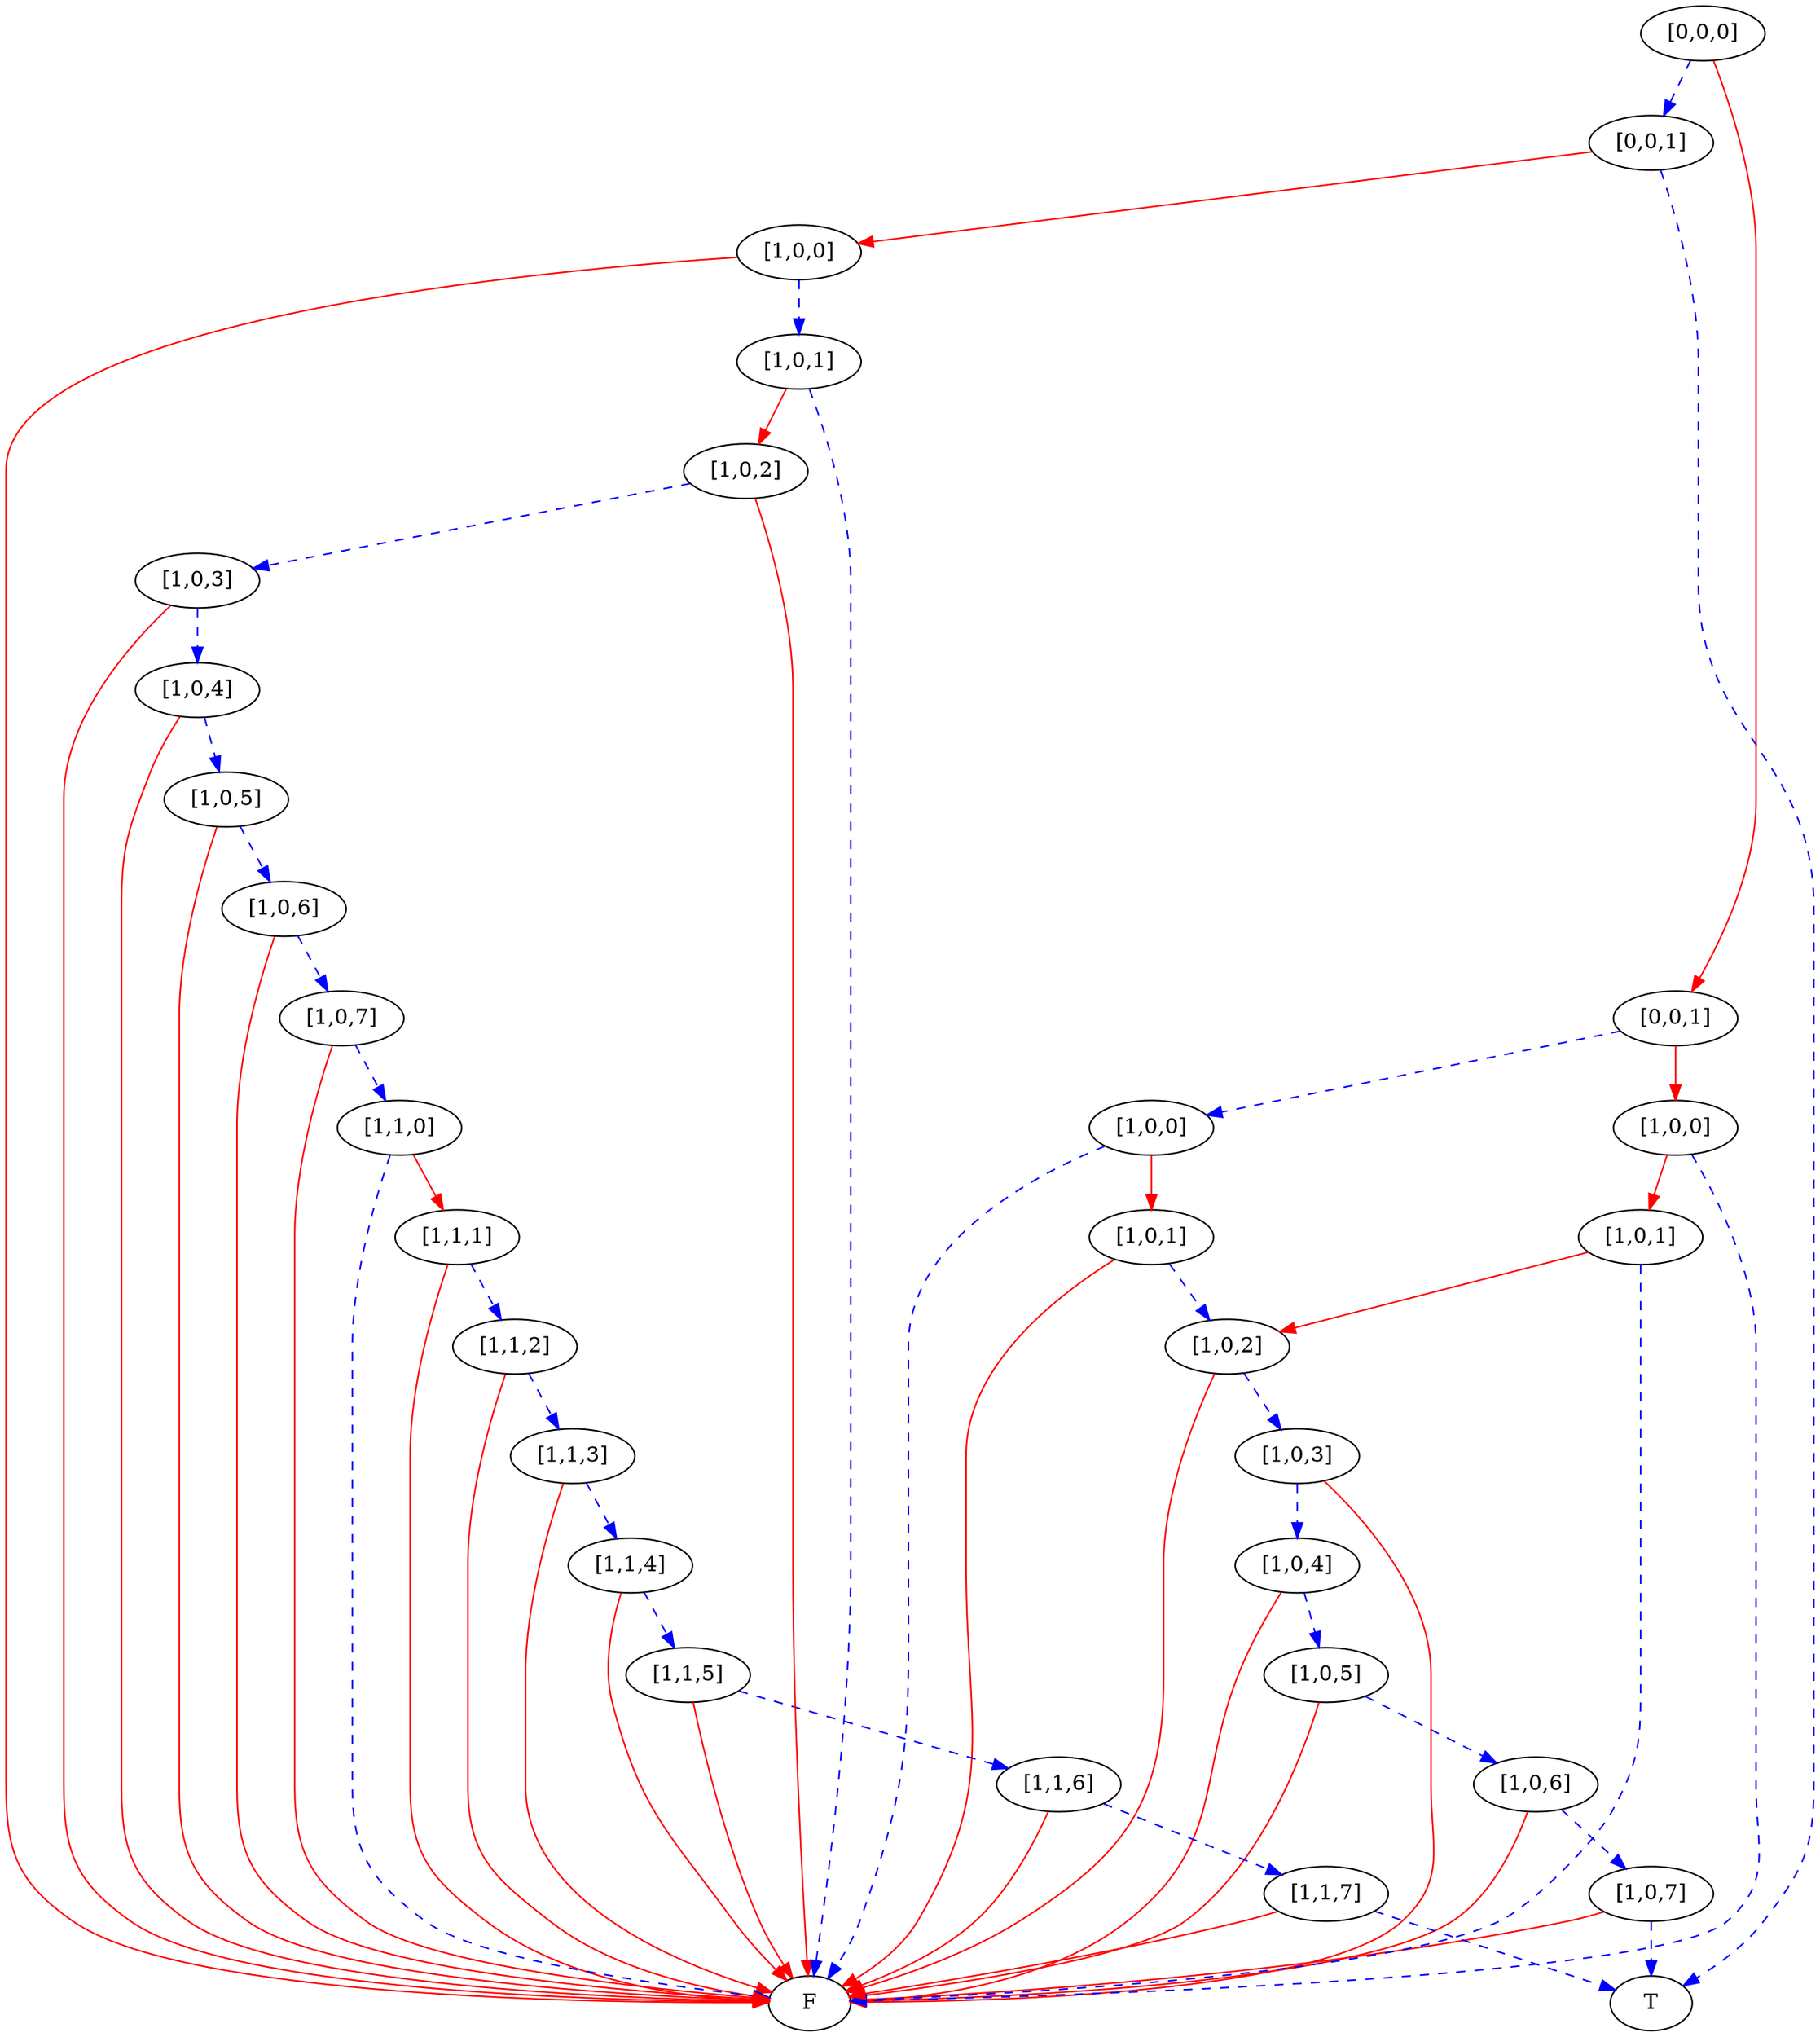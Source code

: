 digraph {
    1 [label=F];
    2 [label=T];
    3 [label="[1,0,7]"];
    4 [label="[1,0,6]"];
    5 [label="[1,0,5]"];
    6 [label="[1,0,4]"];
    7 [label="[1,0,3]"];
    8 [label="[1,0,2]"];
    9 [label="[1,0,1]"];
    10 [label="[1,0,0]"];
    11 [label="[1,0,1]"];
    12 [label="[1,0,0]"];
    13 [label="[0,0,1]"];
    14 [label="[1,1,7]"];
    15 [label="[1,1,6]"];
    16 [label="[1,1,5]"];
    17 [label="[1,1,4]"];
    18 [label="[1,1,3]"];
    19 [label="[1,1,2]"];
    20 [label="[1,1,1]"];
    21 [label="[1,1,0]"];
    22 [label="[1,0,7]"];
    23 [label="[1,0,6]"];
    24 [label="[1,0,5]"];
    25 [label="[1,0,4]"];
    26 [label="[1,0,3]"];
    27 [label="[1,0,2]"];
    28 [label="[1,0,1]"];
    29 [label="[1,0,0]"];
    30 [label="[0,0,1]"];
    31 [label="[0,0,0]"];
    3 -> 2 [style=dashed
           ,color=blue];
    3 -> 1 [color=red];
    4 -> 3 [style=dashed
           ,color=blue];
    4 -> 1 [color=red];
    5 -> 4 [style=dashed
           ,color=blue];
    5 -> 1 [color=red];
    6 -> 5 [style=dashed
           ,color=blue];
    6 -> 1 [color=red];
    7 -> 6 [style=dashed
           ,color=blue];
    7 -> 1 [color=red];
    8 -> 7 [style=dashed
           ,color=blue];
    8 -> 1 [color=red];
    9 -> 8 [color=red];
    9 -> 1 [style=dashed
           ,color=blue];
    10 -> 9 [color=red];
    10 -> 1 [style=dashed
            ,color=blue];
    11 -> 8 [style=dashed
            ,color=blue];
    11 -> 1 [color=red];
    12 -> 11 [color=red];
    12 -> 1 [style=dashed
            ,color=blue];
    13 -> 10 [color=red];
    13 -> 12 [style=dashed
             ,color=blue];
    14 -> 2 [style=dashed
            ,color=blue];
    14 -> 1 [color=red];
    15 -> 14 [style=dashed
             ,color=blue];
    15 -> 1 [color=red];
    16 -> 15 [style=dashed
             ,color=blue];
    16 -> 1 [color=red];
    17 -> 16 [style=dashed
             ,color=blue];
    17 -> 1 [color=red];
    18 -> 17 [style=dashed
             ,color=blue];
    18 -> 1 [color=red];
    19 -> 18 [style=dashed
             ,color=blue];
    19 -> 1 [color=red];
    20 -> 19 [style=dashed
             ,color=blue];
    20 -> 1 [color=red];
    21 -> 20 [color=red];
    21 -> 1 [style=dashed
            ,color=blue];
    22 -> 21 [style=dashed
             ,color=blue];
    22 -> 1 [color=red];
    23 -> 22 [style=dashed
             ,color=blue];
    23 -> 1 [color=red];
    24 -> 23 [style=dashed
             ,color=blue];
    24 -> 1 [color=red];
    25 -> 24 [style=dashed
             ,color=blue];
    25 -> 1 [color=red];
    26 -> 25 [style=dashed
             ,color=blue];
    26 -> 1 [color=red];
    27 -> 26 [style=dashed
             ,color=blue];
    27 -> 1 [color=red];
    28 -> 27 [color=red];
    28 -> 1 [style=dashed
            ,color=blue];
    29 -> 28 [style=dashed
             ,color=blue];
    29 -> 1 [color=red];
    30 -> 29 [color=red];
    30 -> 2 [style=dashed
            ,color=blue];
    31 -> 13 [color=red];
    31 -> 30 [style=dashed
             ,color=blue];
}